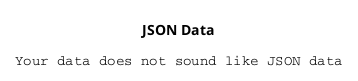 @startjson

title JSON Data 
{
  "User": {
    "id": "1",
    "login": "KravhiLena",
    "password": "12345678",
    "profilePhoto": "url фото",
    "email": "kravhi@gmail.com@",
    "userName": "KravhiLena",
    "Requests_new_sets_of_exercices": [
      {
        "id": "1",
        "purpose": "Я хотіла б отримати нові комплекси вправ для тренування на все тіло, будь-ласка",
        "date": "09.10.2023",
        "user id": "1"
      },
      {
        "id": "2",
        "purpose": "Хотілось комплекси по-складніше,будь-ласка!",
        "date": "09.10.2023",
        "user id": "1"
      }
    ],
    "Expense record": [
      {
        "id": "1",
        "weight": "55",
        "Training time": "80",
        "date": "29.09.2023",
        "user id": "1"
      },
      {
      "weight": "50 ",
      "Training time": "40",
      "date": "3.08.2023",
      "user id": "1"
    }
    ],
    "Motivational message": {
      "id": "1",
      "response text": "Ти молодець! З кожним разом результат в тебе краще. Дуже стараєшся, але можна зменшити час тренування. ",
      "user id": "1"
    },
  },
  "Trener": {
      "id":"1",
      "specialization": "Фітнес тренер",
      "user id": "2",
      "Request for new sets of exercises": [
      {
      "id":"1",
      "response text": "Ось такий варіант: ",
      "date": "09.10.2023",
      "request id": 1
      },
      {
      "id":"2",
      "response text": "Ось такі вправи:" ,
      "date": "09.10.2023",
      "request id": 2
      }
    ]
  }
}


@endjson

